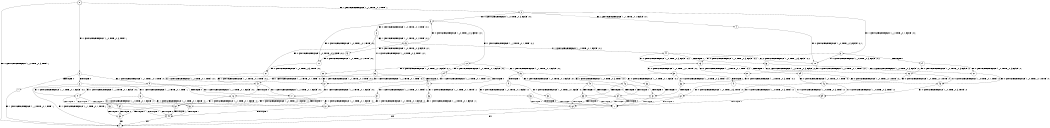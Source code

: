 digraph BCG {
size = "7, 10.5";
center = TRUE;
node [shape = circle];
0 [peripheries = 2];
0 -> 1 [label = "EX !0 !ATOMIC_EXCH_BRANCH (1, +0, TRUE, +0, 3, TRUE) !::"];
0 -> 2 [label = "EX !1 !ATOMIC_EXCH_BRANCH (1, +1, TRUE, +0, 1, TRUE) !::"];
0 -> 3 [label = "EX !0 !ATOMIC_EXCH_BRANCH (1, +0, TRUE, +0, 3, TRUE) !::"];
2 -> 4 [label = "EX !1 !ATOMIC_EXCH_BRANCH (1, +1, TRUE, +0, 1, FALSE) !:0:1:"];
2 -> 5 [label = "EX !0 !ATOMIC_EXCH_BRANCH (1, +0, TRUE, +0, 3, FALSE) !:0:1:"];
2 -> 6 [label = "EX !1 !ATOMIC_EXCH_BRANCH (1, +1, TRUE, +0, 1, FALSE) !:0:1:"];
3 -> 7 [label = "TERMINATE !0"];
3 -> 8 [label = "TERMINATE !0"];
3 -> 9 [label = "EX !1 !ATOMIC_EXCH_BRANCH (1, +1, TRUE, +0, 1, TRUE) !:0:"];
4 -> 10 [label = "EX !0 !ATOMIC_EXCH_BRANCH (1, +0, TRUE, +0, 3, FALSE) !:0:1:"];
5 -> 11 [label = "EX !0 !ATOMIC_EXCH_BRANCH (1, +0, TRUE, +0, 1, TRUE) !:0:1:"];
5 -> 12 [label = "EX !1 !ATOMIC_EXCH_BRANCH (1, +1, TRUE, +0, 1, TRUE) !:0:1:"];
5 -> 13 [label = "EX !0 !ATOMIC_EXCH_BRANCH (1, +0, TRUE, +0, 1, TRUE) !:0:1:"];
6 -> 10 [label = "EX !0 !ATOMIC_EXCH_BRANCH (1, +0, TRUE, +0, 3, FALSE) !:0:1:"];
6 -> 14 [label = "TERMINATE !1"];
6 -> 15 [label = "EX !0 !ATOMIC_EXCH_BRANCH (1, +0, TRUE, +0, 3, FALSE) !:0:1:"];
7 -> 1 [label = "EX !1 !ATOMIC_EXCH_BRANCH (1, +1, TRUE, +0, 1, TRUE) !::"];
8 -> 1 [label = "EX !1 !ATOMIC_EXCH_BRANCH (1, +1, TRUE, +0, 1, TRUE) !::"];
8 -> 16 [label = "EX !1 !ATOMIC_EXCH_BRANCH (1, +1, TRUE, +0, 1, TRUE) !::"];
9 -> 17 [label = "EX !1 !ATOMIC_EXCH_BRANCH (1, +1, TRUE, +0, 1, FALSE) !:0:1:"];
9 -> 18 [label = "TERMINATE !0"];
9 -> 19 [label = "EX !1 !ATOMIC_EXCH_BRANCH (1, +1, TRUE, +0, 1, FALSE) !:0:1:"];
10 -> 20 [label = "EX !0 !ATOMIC_EXCH_BRANCH (1, +0, TRUE, +0, 1, TRUE) !:0:1:"];
11 -> 21 [label = "EX !0 !ATOMIC_EXCH_BRANCH (1, +0, TRUE, +0, 3, TRUE) !:0:1:"];
12 -> 22 [label = "EX !0 !ATOMIC_EXCH_BRANCH (1, +0, TRUE, +0, 1, FALSE) !:0:1:"];
12 -> 23 [label = "EX !1 !ATOMIC_EXCH_BRANCH (1, +1, TRUE, +0, 1, FALSE) !:0:1:"];
12 -> 24 [label = "EX !0 !ATOMIC_EXCH_BRANCH (1, +0, TRUE, +0, 1, FALSE) !:0:1:"];
13 -> 21 [label = "EX !0 !ATOMIC_EXCH_BRANCH (1, +0, TRUE, +0, 3, TRUE) !:0:1:"];
13 -> 25 [label = "EX !1 !ATOMIC_EXCH_BRANCH (1, +1, TRUE, +0, 1, TRUE) !:0:1:"];
13 -> 26 [label = "EX !0 !ATOMIC_EXCH_BRANCH (1, +0, TRUE, +0, 3, TRUE) !:0:1:"];
14 -> 27 [label = "EX !0 !ATOMIC_EXCH_BRANCH (1, +0, TRUE, +0, 3, FALSE) !:0:"];
14 -> 28 [label = "EX !0 !ATOMIC_EXCH_BRANCH (1, +0, TRUE, +0, 3, FALSE) !:0:"];
15 -> 20 [label = "EX !0 !ATOMIC_EXCH_BRANCH (1, +0, TRUE, +0, 1, TRUE) !:0:1:"];
15 -> 29 [label = "TERMINATE !1"];
15 -> 30 [label = "EX !0 !ATOMIC_EXCH_BRANCH (1, +0, TRUE, +0, 1, TRUE) !:0:1:"];
16 -> 31 [label = "EX !1 !ATOMIC_EXCH_BRANCH (1, +1, TRUE, +0, 1, FALSE) !:1:"];
16 -> 32 [label = "EX !1 !ATOMIC_EXCH_BRANCH (1, +1, TRUE, +0, 1, FALSE) !:1:"];
17 -> 33 [label = "TERMINATE !0"];
18 -> 31 [label = "EX !1 !ATOMIC_EXCH_BRANCH (1, +1, TRUE, +0, 1, FALSE) !:1:"];
18 -> 32 [label = "EX !1 !ATOMIC_EXCH_BRANCH (1, +1, TRUE, +0, 1, FALSE) !:1:"];
19 -> 33 [label = "TERMINATE !0"];
19 -> 34 [label = "TERMINATE !1"];
19 -> 35 [label = "TERMINATE !0"];
20 -> 36 [label = "EX !0 !ATOMIC_EXCH_BRANCH (1, +0, TRUE, +0, 3, TRUE) !:0:1:"];
21 -> 37 [label = "EX !1 !ATOMIC_EXCH_BRANCH (1, +1, TRUE, +0, 1, TRUE) !:0:1:"];
22 -> 37 [label = "EX !1 !ATOMIC_EXCH_BRANCH (1, +1, TRUE, +0, 1, TRUE) !:0:1:"];
23 -> 38 [label = "EX !0 !ATOMIC_EXCH_BRANCH (1, +0, TRUE, +0, 1, FALSE) !:0:1:"];
23 -> 39 [label = "TERMINATE !1"];
23 -> 40 [label = "EX !0 !ATOMIC_EXCH_BRANCH (1, +0, TRUE, +0, 1, FALSE) !:0:1:"];
24 -> 37 [label = "EX !1 !ATOMIC_EXCH_BRANCH (1, +1, TRUE, +0, 1, TRUE) !:0:1:"];
24 -> 41 [label = "TERMINATE !0"];
24 -> 42 [label = "EX !1 !ATOMIC_EXCH_BRANCH (1, +1, TRUE, +0, 1, TRUE) !:0:1:"];
25 -> 43 [label = "EX !0 !ATOMIC_EXCH_BRANCH (1, +0, TRUE, +0, 3, FALSE) !:0:1:"];
25 -> 44 [label = "EX !1 !ATOMIC_EXCH_BRANCH (1, +1, TRUE, +0, 1, FALSE) !:0:1:"];
25 -> 5 [label = "EX !0 !ATOMIC_EXCH_BRANCH (1, +0, TRUE, +0, 3, FALSE) !:0:1:"];
26 -> 37 [label = "EX !1 !ATOMIC_EXCH_BRANCH (1, +1, TRUE, +0, 1, TRUE) !:0:1:"];
26 -> 41 [label = "TERMINATE !0"];
26 -> 42 [label = "EX !1 !ATOMIC_EXCH_BRANCH (1, +1, TRUE, +0, 1, TRUE) !:0:1:"];
27 -> 45 [label = "EX !0 !ATOMIC_EXCH_BRANCH (1, +0, TRUE, +0, 1, TRUE) !:0:"];
28 -> 45 [label = "EX !0 !ATOMIC_EXCH_BRANCH (1, +0, TRUE, +0, 1, TRUE) !:0:"];
28 -> 46 [label = "EX !0 !ATOMIC_EXCH_BRANCH (1, +0, TRUE, +0, 1, TRUE) !:0:"];
29 -> 45 [label = "EX !0 !ATOMIC_EXCH_BRANCH (1, +0, TRUE, +0, 1, TRUE) !:0:"];
29 -> 46 [label = "EX !0 !ATOMIC_EXCH_BRANCH (1, +0, TRUE, +0, 1, TRUE) !:0:"];
30 -> 36 [label = "EX !0 !ATOMIC_EXCH_BRANCH (1, +0, TRUE, +0, 3, TRUE) !:0:1:"];
30 -> 47 [label = "TERMINATE !1"];
30 -> 48 [label = "EX !0 !ATOMIC_EXCH_BRANCH (1, +0, TRUE, +0, 3, TRUE) !:0:1:"];
31 -> 49 [label = "TERMINATE !1"];
32 -> 49 [label = "TERMINATE !1"];
32 -> 50 [label = "TERMINATE !1"];
33 -> 49 [label = "TERMINATE !1"];
34 -> 49 [label = "TERMINATE !0"];
34 -> 50 [label = "TERMINATE !0"];
35 -> 49 [label = "TERMINATE !1"];
35 -> 50 [label = "TERMINATE !1"];
36 -> 51 [label = "TERMINATE !0"];
37 -> 17 [label = "EX !1 !ATOMIC_EXCH_BRANCH (1, +1, TRUE, +0, 1, FALSE) !:0:1:"];
38 -> 51 [label = "TERMINATE !0"];
39 -> 52 [label = "EX !0 !ATOMIC_EXCH_BRANCH (1, +0, TRUE, +0, 1, FALSE) !:0:"];
39 -> 53 [label = "EX !0 !ATOMIC_EXCH_BRANCH (1, +0, TRUE, +0, 1, FALSE) !:0:"];
40 -> 51 [label = "TERMINATE !0"];
40 -> 54 [label = "TERMINATE !1"];
40 -> 55 [label = "TERMINATE !0"];
41 -> 56 [label = "EX !1 !ATOMIC_EXCH_BRANCH (1, +1, TRUE, +0, 1, TRUE) !:1:"];
41 -> 57 [label = "EX !1 !ATOMIC_EXCH_BRANCH (1, +1, TRUE, +0, 1, TRUE) !:1:"];
42 -> 17 [label = "EX !1 !ATOMIC_EXCH_BRANCH (1, +1, TRUE, +0, 1, FALSE) !:0:1:"];
42 -> 18 [label = "TERMINATE !0"];
42 -> 19 [label = "EX !1 !ATOMIC_EXCH_BRANCH (1, +1, TRUE, +0, 1, FALSE) !:0:1:"];
43 -> 11 [label = "EX !0 !ATOMIC_EXCH_BRANCH (1, +0, TRUE, +0, 1, TRUE) !:0:1:"];
44 -> 10 [label = "EX !0 !ATOMIC_EXCH_BRANCH (1, +0, TRUE, +0, 3, FALSE) !:0:1:"];
44 -> 58 [label = "TERMINATE !1"];
44 -> 15 [label = "EX !0 !ATOMIC_EXCH_BRANCH (1, +0, TRUE, +0, 3, FALSE) !:0:1:"];
45 -> 59 [label = "EX !0 !ATOMIC_EXCH_BRANCH (1, +0, TRUE, +0, 3, TRUE) !:0:"];
46 -> 59 [label = "EX !0 !ATOMIC_EXCH_BRANCH (1, +0, TRUE, +0, 3, TRUE) !:0:"];
46 -> 60 [label = "EX !0 !ATOMIC_EXCH_BRANCH (1, +0, TRUE, +0, 3, TRUE) !:0:"];
47 -> 59 [label = "EX !0 !ATOMIC_EXCH_BRANCH (1, +0, TRUE, +0, 3, TRUE) !:0:"];
47 -> 60 [label = "EX !0 !ATOMIC_EXCH_BRANCH (1, +0, TRUE, +0, 3, TRUE) !:0:"];
48 -> 51 [label = "TERMINATE !0"];
48 -> 54 [label = "TERMINATE !1"];
48 -> 55 [label = "TERMINATE !0"];
49 -> 1 [label = "exit"];
50 -> 1 [label = "exit"];
51 -> 61 [label = "TERMINATE !1"];
52 -> 61 [label = "TERMINATE !0"];
53 -> 61 [label = "TERMINATE !0"];
53 -> 62 [label = "TERMINATE !0"];
54 -> 61 [label = "TERMINATE !0"];
54 -> 62 [label = "TERMINATE !0"];
55 -> 61 [label = "TERMINATE !1"];
55 -> 62 [label = "TERMINATE !1"];
56 -> 31 [label = "EX !1 !ATOMIC_EXCH_BRANCH (1, +1, TRUE, +0, 1, FALSE) !:1:"];
57 -> 31 [label = "EX !1 !ATOMIC_EXCH_BRANCH (1, +1, TRUE, +0, 1, FALSE) !:1:"];
57 -> 32 [label = "EX !1 !ATOMIC_EXCH_BRANCH (1, +1, TRUE, +0, 1, FALSE) !:1:"];
58 -> 27 [label = "EX !0 !ATOMIC_EXCH_BRANCH (1, +0, TRUE, +0, 3, FALSE) !:0:"];
58 -> 28 [label = "EX !0 !ATOMIC_EXCH_BRANCH (1, +0, TRUE, +0, 3, FALSE) !:0:"];
59 -> 61 [label = "TERMINATE !0"];
60 -> 61 [label = "TERMINATE !0"];
60 -> 62 [label = "TERMINATE !0"];
61 -> 1 [label = "exit"];
62 -> 1 [label = "exit"];
}
